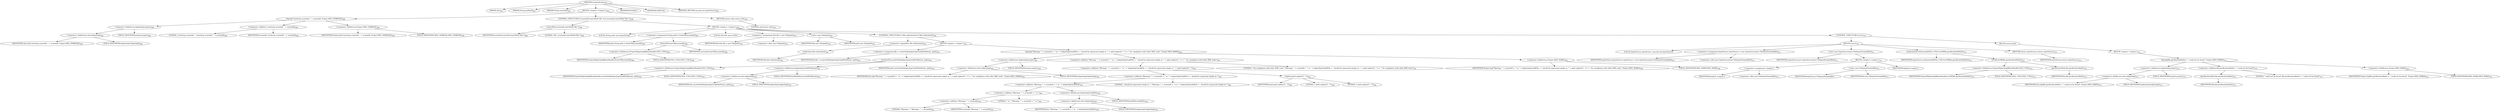 digraph "resolveEntity" {  
"540" [label = <(METHOD,resolveEntity)<SUB>293</SUB>> ]
"541" [label = <(PARAM,this)<SUB>293</SUB>> ]
"542" [label = <(PARAM,String publicId)<SUB>293</SUB>> ]
"543" [label = <(PARAM,String systemId)<SUB>294</SUB>> ]
"544" [label = <(BLOCK,&lt;empty&gt;,&lt;empty&gt;)<SUB>294</SUB>> ]
"545" [label = <(log,log(&quot;resolving systemId: &quot; + systemId, Project.MSG_VERBOSE))<SUB>296</SUB>> ]
"546" [label = <(&lt;operator&gt;.fieldAccess,helperImpl.project)<SUB>296</SUB>> ]
"547" [label = <(&lt;operator&gt;.fieldAccess,this.helperImpl)<SUB>296</SUB>> ]
"548" [label = <(IDENTIFIER,this,log(&quot;resolving systemId: &quot; + systemId, Project.MSG_VERBOSE))<SUB>296</SUB>> ]
"549" [label = <(FIELD_IDENTIFIER,helperImpl,helperImpl)<SUB>296</SUB>> ]
"550" [label = <(FIELD_IDENTIFIER,project,project)<SUB>296</SUB>> ]
"551" [label = <(&lt;operator&gt;.addition,&quot;resolving systemId: &quot; + systemId)<SUB>296</SUB>> ]
"552" [label = <(LITERAL,&quot;resolving systemId: &quot;,&quot;resolving systemId: &quot; + systemId)<SUB>296</SUB>> ]
"553" [label = <(IDENTIFIER,systemId,&quot;resolving systemId: &quot; + systemId)<SUB>296</SUB>> ]
"554" [label = <(&lt;operator&gt;.fieldAccess,Project.MSG_VERBOSE)<SUB>296</SUB>> ]
"555" [label = <(IDENTIFIER,Project,log(&quot;resolving systemId: &quot; + systemId, Project.MSG_VERBOSE))<SUB>296</SUB>> ]
"556" [label = <(FIELD_IDENTIFIER,MSG_VERBOSE,MSG_VERBOSE)<SUB>296</SUB>> ]
"557" [label = <(CONTROL_STRUCTURE,if (systemId.startsWith(&quot;file:&quot;)),if (systemId.startsWith(&quot;file:&quot;)))<SUB>298</SUB>> ]
"558" [label = <(startsWith,systemId.startsWith(&quot;file:&quot;))<SUB>298</SUB>> ]
"559" [label = <(IDENTIFIER,systemId,systemId.startsWith(&quot;file:&quot;))<SUB>298</SUB>> ]
"560" [label = <(LITERAL,&quot;file:&quot;,systemId.startsWith(&quot;file:&quot;))<SUB>298</SUB>> ]
"561" [label = <(BLOCK,&lt;empty&gt;,&lt;empty&gt;)<SUB>298</SUB>> ]
"562" [label = <(LOCAL,String path: java.lang.String)> ]
"563" [label = <(&lt;operator&gt;.assignment,String path = fromURI(systemId))<SUB>299</SUB>> ]
"564" [label = <(IDENTIFIER,path,String path = fromURI(systemId))<SUB>299</SUB>> ]
"565" [label = <(fromURI,fromURI(systemId))<SUB>299</SUB>> ]
"566" [label = <(&lt;operator&gt;.fieldAccess,ProjectHelperImpl$RootHandler.FILE_UTILS)<SUB>299</SUB>> ]
"567" [label = <(IDENTIFIER,ProjectHelperImpl$RootHandler,fromURI(systemId))<SUB>299</SUB>> ]
"568" [label = <(FIELD_IDENTIFIER,FILE_UTILS,FILE_UTILS)<SUB>299</SUB>> ]
"569" [label = <(IDENTIFIER,systemId,fromURI(systemId))<SUB>299</SUB>> ]
"27" [label = <(LOCAL,File file: java.io.File)> ]
"570" [label = <(&lt;operator&gt;.assignment,File file = new File(path))<SUB>301</SUB>> ]
"571" [label = <(IDENTIFIER,file,File file = new File(path))<SUB>301</SUB>> ]
"572" [label = <(&lt;operator&gt;.alloc,new File(path))<SUB>301</SUB>> ]
"573" [label = <(&lt;init&gt;,new File(path))<SUB>301</SUB>> ]
"26" [label = <(IDENTIFIER,file,new File(path))<SUB>301</SUB>> ]
"574" [label = <(IDENTIFIER,path,new File(path))<SUB>301</SUB>> ]
"575" [label = <(CONTROL_STRUCTURE,if (!file.isAbsolute()),if (!file.isAbsolute()))<SUB>302</SUB>> ]
"576" [label = <(&lt;operator&gt;.logicalNot,!file.isAbsolute())<SUB>302</SUB>> ]
"577" [label = <(isAbsolute,file.isAbsolute())<SUB>302</SUB>> ]
"578" [label = <(IDENTIFIER,file,file.isAbsolute())<SUB>302</SUB>> ]
"579" [label = <(BLOCK,&lt;empty&gt;,&lt;empty&gt;)<SUB>302</SUB>> ]
"580" [label = <(&lt;operator&gt;.assignment,file = resolveFile(helperImpl.buildFileParent, path))<SUB>303</SUB>> ]
"581" [label = <(IDENTIFIER,file,file = resolveFile(helperImpl.buildFileParent, path))<SUB>303</SUB>> ]
"582" [label = <(resolveFile,resolveFile(helperImpl.buildFileParent, path))<SUB>303</SUB>> ]
"583" [label = <(&lt;operator&gt;.fieldAccess,ProjectHelperImpl$RootHandler.FILE_UTILS)<SUB>303</SUB>> ]
"584" [label = <(IDENTIFIER,ProjectHelperImpl$RootHandler,resolveFile(helperImpl.buildFileParent, path))<SUB>303</SUB>> ]
"585" [label = <(FIELD_IDENTIFIER,FILE_UTILS,FILE_UTILS)<SUB>303</SUB>> ]
"586" [label = <(&lt;operator&gt;.fieldAccess,helperImpl.buildFileParent)<SUB>303</SUB>> ]
"587" [label = <(&lt;operator&gt;.fieldAccess,this.helperImpl)<SUB>303</SUB>> ]
"588" [label = <(IDENTIFIER,this,resolveFile(helperImpl.buildFileParent, path))<SUB>303</SUB>> ]
"589" [label = <(FIELD_IDENTIFIER,helperImpl,helperImpl)<SUB>303</SUB>> ]
"590" [label = <(FIELD_IDENTIFIER,buildFileParent,buildFileParent)<SUB>303</SUB>> ]
"591" [label = <(IDENTIFIER,path,resolveFile(helperImpl.buildFileParent, path))<SUB>303</SUB>> ]
"592" [label = <(log,log(&quot;Warning: '&quot; + systemId + &quot;' in &quot; + helperImpl.buildFile + &quot; should be expressed simply as '&quot; + path.replace('\\', '/') + &quot;' for compliance with other XML tools&quot;, Project.MSG_WARN))<SUB>304</SUB>> ]
"593" [label = <(&lt;operator&gt;.fieldAccess,helperImpl.project)<SUB>304</SUB>> ]
"594" [label = <(&lt;operator&gt;.fieldAccess,this.helperImpl)<SUB>304</SUB>> ]
"595" [label = <(IDENTIFIER,this,log(&quot;Warning: '&quot; + systemId + &quot;' in &quot; + helperImpl.buildFile + &quot; should be expressed simply as '&quot; + path.replace('\\', '/') + &quot;' for compliance with other XML tools&quot;, Project.MSG_WARN))<SUB>304</SUB>> ]
"596" [label = <(FIELD_IDENTIFIER,helperImpl,helperImpl)<SUB>304</SUB>> ]
"597" [label = <(FIELD_IDENTIFIER,project,project)<SUB>304</SUB>> ]
"598" [label = <(&lt;operator&gt;.addition,&quot;Warning: '&quot; + systemId + &quot;' in &quot; + helperImpl.buildFile + &quot; should be expressed simply as '&quot; + path.replace('\\', '/') + &quot;' for compliance with other XML tools&quot;)<SUB>305</SUB>> ]
"599" [label = <(&lt;operator&gt;.addition,&quot;Warning: '&quot; + systemId + &quot;' in &quot; + helperImpl.buildFile + &quot; should be expressed simply as '&quot; + path.replace('\\', '/'))<SUB>305</SUB>> ]
"600" [label = <(&lt;operator&gt;.addition,&quot;Warning: '&quot; + systemId + &quot;' in &quot; + helperImpl.buildFile + &quot; should be expressed simply as '&quot;)<SUB>305</SUB>> ]
"601" [label = <(&lt;operator&gt;.addition,&quot;Warning: '&quot; + systemId + &quot;' in &quot; + helperImpl.buildFile)<SUB>305</SUB>> ]
"602" [label = <(&lt;operator&gt;.addition,&quot;Warning: '&quot; + systemId + &quot;' in &quot;)<SUB>305</SUB>> ]
"603" [label = <(&lt;operator&gt;.addition,&quot;Warning: '&quot; + systemId)<SUB>305</SUB>> ]
"604" [label = <(LITERAL,&quot;Warning: '&quot;,&quot;Warning: '&quot; + systemId)<SUB>305</SUB>> ]
"605" [label = <(IDENTIFIER,systemId,&quot;Warning: '&quot; + systemId)<SUB>305</SUB>> ]
"606" [label = <(LITERAL,&quot;' in &quot;,&quot;Warning: '&quot; + systemId + &quot;' in &quot;)<SUB>305</SUB>> ]
"607" [label = <(&lt;operator&gt;.fieldAccess,helperImpl.buildFile)<SUB>305</SUB>> ]
"608" [label = <(&lt;operator&gt;.fieldAccess,this.helperImpl)<SUB>305</SUB>> ]
"609" [label = <(IDENTIFIER,this,&quot;Warning: '&quot; + systemId + &quot;' in &quot; + helperImpl.buildFile)<SUB>305</SUB>> ]
"610" [label = <(FIELD_IDENTIFIER,helperImpl,helperImpl)<SUB>305</SUB>> ]
"611" [label = <(FIELD_IDENTIFIER,buildFile,buildFile)<SUB>305</SUB>> ]
"612" [label = <(LITERAL,&quot; should be expressed simply as '&quot;,&quot;Warning: '&quot; + systemId + &quot;' in &quot; + helperImpl.buildFile + &quot; should be expressed simply as '&quot;)<SUB>306</SUB>> ]
"613" [label = <(replace,path.replace('\\', '/'))<SUB>306</SUB>> ]
"614" [label = <(IDENTIFIER,path,path.replace('\\', '/'))<SUB>306</SUB>> ]
"615" [label = <(LITERAL,'\\',path.replace('\\', '/'))<SUB>306</SUB>> ]
"616" [label = <(LITERAL,'/',path.replace('\\', '/'))<SUB>306</SUB>> ]
"617" [label = <(LITERAL,&quot;' for compliance with other XML tools&quot;,&quot;Warning: '&quot; + systemId + &quot;' in &quot; + helperImpl.buildFile + &quot; should be expressed simply as '&quot; + path.replace('\\', '/') + &quot;' for compliance with other XML tools&quot;)<SUB>307</SUB>> ]
"618" [label = <(&lt;operator&gt;.fieldAccess,Project.MSG_WARN)<SUB>308</SUB>> ]
"619" [label = <(IDENTIFIER,Project,log(&quot;Warning: '&quot; + systemId + &quot;' in &quot; + helperImpl.buildFile + &quot; should be expressed simply as '&quot; + path.replace('\\', '/') + &quot;' for compliance with other XML tools&quot;, Project.MSG_WARN))<SUB>308</SUB>> ]
"620" [label = <(FIELD_IDENTIFIER,MSG_WARN,MSG_WARN)<SUB>308</SUB>> ]
"621" [label = <(CONTROL_STRUCTURE,try,try)<SUB>310</SUB>> ]
"622" [label = <(BLOCK,try,try)<SUB>310</SUB>> ]
"29" [label = <(LOCAL,InputSource inputSource: org.xml.sax.InputSource)> ]
"623" [label = <(&lt;operator&gt;.assignment,InputSource inputSource = new InputSource(new FileInputStream(file)))<SUB>311</SUB>> ]
"624" [label = <(IDENTIFIER,inputSource,InputSource inputSource = new InputSource(new FileInputStream(file)))<SUB>311</SUB>> ]
"625" [label = <(&lt;operator&gt;.alloc,new InputSource(new FileInputStream(file)))<SUB>311</SUB>> ]
"626" [label = <(&lt;init&gt;,new InputSource(new FileInputStream(file)))<SUB>311</SUB>> ]
"28" [label = <(IDENTIFIER,inputSource,new InputSource(new FileInputStream(file)))<SUB>311</SUB>> ]
"627" [label = <(BLOCK,&lt;empty&gt;,&lt;empty&gt;)<SUB>311</SUB>> ]
"628" [label = <(&lt;operator&gt;.assignment,&lt;empty&gt;)> ]
"629" [label = <(IDENTIFIER,$obj18,&lt;empty&gt;)> ]
"630" [label = <(&lt;operator&gt;.alloc,new FileInputStream(file))<SUB>311</SUB>> ]
"631" [label = <(&lt;init&gt;,new FileInputStream(file))<SUB>311</SUB>> ]
"632" [label = <(IDENTIFIER,$obj18,new FileInputStream(file))> ]
"633" [label = <(IDENTIFIER,file,new FileInputStream(file))<SUB>311</SUB>> ]
"634" [label = <(IDENTIFIER,$obj18,&lt;empty&gt;)> ]
"635" [label = <(setSystemId,setSystemId(FILE_UTILS.toURI(file.getAbsolutePath())))<SUB>312</SUB>> ]
"636" [label = <(IDENTIFIER,inputSource,setSystemId(FILE_UTILS.toURI(file.getAbsolutePath())))<SUB>312</SUB>> ]
"637" [label = <(toURI,toURI(file.getAbsolutePath()))<SUB>312</SUB>> ]
"638" [label = <(&lt;operator&gt;.fieldAccess,ProjectHelperImpl$RootHandler.FILE_UTILS)<SUB>312</SUB>> ]
"639" [label = <(IDENTIFIER,ProjectHelperImpl$RootHandler,toURI(file.getAbsolutePath()))<SUB>312</SUB>> ]
"640" [label = <(FIELD_IDENTIFIER,FILE_UTILS,FILE_UTILS)<SUB>312</SUB>> ]
"641" [label = <(getAbsolutePath,file.getAbsolutePath())<SUB>312</SUB>> ]
"642" [label = <(IDENTIFIER,file,file.getAbsolutePath())<SUB>312</SUB>> ]
"643" [label = <(RETURN,return inputSource;,return inputSource;)<SUB>313</SUB>> ]
"644" [label = <(IDENTIFIER,inputSource,return inputSource;)<SUB>313</SUB>> ]
"645" [label = <(BLOCK,catch,catch)> ]
"646" [label = <(BLOCK,&lt;empty&gt;,&lt;empty&gt;)<SUB>314</SUB>> ]
"647" [label = <(log,log(file.getAbsolutePath() + &quot; could not be found&quot;, Project.MSG_WARN))<SUB>315</SUB>> ]
"648" [label = <(&lt;operator&gt;.fieldAccess,helperImpl.project)<SUB>315</SUB>> ]
"649" [label = <(&lt;operator&gt;.fieldAccess,this.helperImpl)<SUB>315</SUB>> ]
"650" [label = <(IDENTIFIER,this,log(file.getAbsolutePath() + &quot; could not be found&quot;, Project.MSG_WARN))<SUB>315</SUB>> ]
"651" [label = <(FIELD_IDENTIFIER,helperImpl,helperImpl)<SUB>315</SUB>> ]
"652" [label = <(FIELD_IDENTIFIER,project,project)<SUB>315</SUB>> ]
"653" [label = <(&lt;operator&gt;.addition,file.getAbsolutePath() + &quot; could not be found&quot;)<SUB>315</SUB>> ]
"654" [label = <(getAbsolutePath,file.getAbsolutePath())<SUB>315</SUB>> ]
"655" [label = <(IDENTIFIER,file,file.getAbsolutePath())<SUB>315</SUB>> ]
"656" [label = <(LITERAL,&quot; could not be found&quot;,file.getAbsolutePath() + &quot; could not be found&quot;)<SUB>315</SUB>> ]
"657" [label = <(&lt;operator&gt;.fieldAccess,Project.MSG_WARN)<SUB>316</SUB>> ]
"658" [label = <(IDENTIFIER,Project,log(file.getAbsolutePath() + &quot; could not be found&quot;, Project.MSG_WARN))<SUB>316</SUB>> ]
"659" [label = <(FIELD_IDENTIFIER,MSG_WARN,MSG_WARN)<SUB>316</SUB>> ]
"660" [label = <(RETURN,return null;,return null;)<SUB>320</SUB>> ]
"661" [label = <(LITERAL,null,return null;)<SUB>320</SUB>> ]
"662" [label = <(MODIFIER,PUBLIC)> ]
"663" [label = <(MODIFIER,VIRTUAL)> ]
"664" [label = <(METHOD_RETURN,org.xml.sax.InputSource)<SUB>293</SUB>> ]
  "540" -> "541" 
  "540" -> "542" 
  "540" -> "543" 
  "540" -> "544" 
  "540" -> "662" 
  "540" -> "663" 
  "540" -> "664" 
  "544" -> "545" 
  "544" -> "557" 
  "544" -> "660" 
  "545" -> "546" 
  "545" -> "551" 
  "545" -> "554" 
  "546" -> "547" 
  "546" -> "550" 
  "547" -> "548" 
  "547" -> "549" 
  "551" -> "552" 
  "551" -> "553" 
  "554" -> "555" 
  "554" -> "556" 
  "557" -> "558" 
  "557" -> "561" 
  "558" -> "559" 
  "558" -> "560" 
  "561" -> "562" 
  "561" -> "563" 
  "561" -> "27" 
  "561" -> "570" 
  "561" -> "573" 
  "561" -> "575" 
  "561" -> "621" 
  "563" -> "564" 
  "563" -> "565" 
  "565" -> "566" 
  "565" -> "569" 
  "566" -> "567" 
  "566" -> "568" 
  "570" -> "571" 
  "570" -> "572" 
  "573" -> "26" 
  "573" -> "574" 
  "575" -> "576" 
  "575" -> "579" 
  "576" -> "577" 
  "577" -> "578" 
  "579" -> "580" 
  "579" -> "592" 
  "580" -> "581" 
  "580" -> "582" 
  "582" -> "583" 
  "582" -> "586" 
  "582" -> "591" 
  "583" -> "584" 
  "583" -> "585" 
  "586" -> "587" 
  "586" -> "590" 
  "587" -> "588" 
  "587" -> "589" 
  "592" -> "593" 
  "592" -> "598" 
  "592" -> "618" 
  "593" -> "594" 
  "593" -> "597" 
  "594" -> "595" 
  "594" -> "596" 
  "598" -> "599" 
  "598" -> "617" 
  "599" -> "600" 
  "599" -> "613" 
  "600" -> "601" 
  "600" -> "612" 
  "601" -> "602" 
  "601" -> "607" 
  "602" -> "603" 
  "602" -> "606" 
  "603" -> "604" 
  "603" -> "605" 
  "607" -> "608" 
  "607" -> "611" 
  "608" -> "609" 
  "608" -> "610" 
  "613" -> "614" 
  "613" -> "615" 
  "613" -> "616" 
  "618" -> "619" 
  "618" -> "620" 
  "621" -> "622" 
  "621" -> "645" 
  "622" -> "29" 
  "622" -> "623" 
  "622" -> "626" 
  "622" -> "635" 
  "622" -> "643" 
  "623" -> "624" 
  "623" -> "625" 
  "626" -> "28" 
  "626" -> "627" 
  "627" -> "628" 
  "627" -> "631" 
  "627" -> "634" 
  "628" -> "629" 
  "628" -> "630" 
  "631" -> "632" 
  "631" -> "633" 
  "635" -> "636" 
  "635" -> "637" 
  "637" -> "638" 
  "637" -> "641" 
  "638" -> "639" 
  "638" -> "640" 
  "641" -> "642" 
  "643" -> "644" 
  "645" -> "646" 
  "646" -> "647" 
  "647" -> "648" 
  "647" -> "653" 
  "647" -> "657" 
  "648" -> "649" 
  "648" -> "652" 
  "649" -> "650" 
  "649" -> "651" 
  "653" -> "654" 
  "653" -> "656" 
  "654" -> "655" 
  "657" -> "658" 
  "657" -> "659" 
  "660" -> "661" 
}
